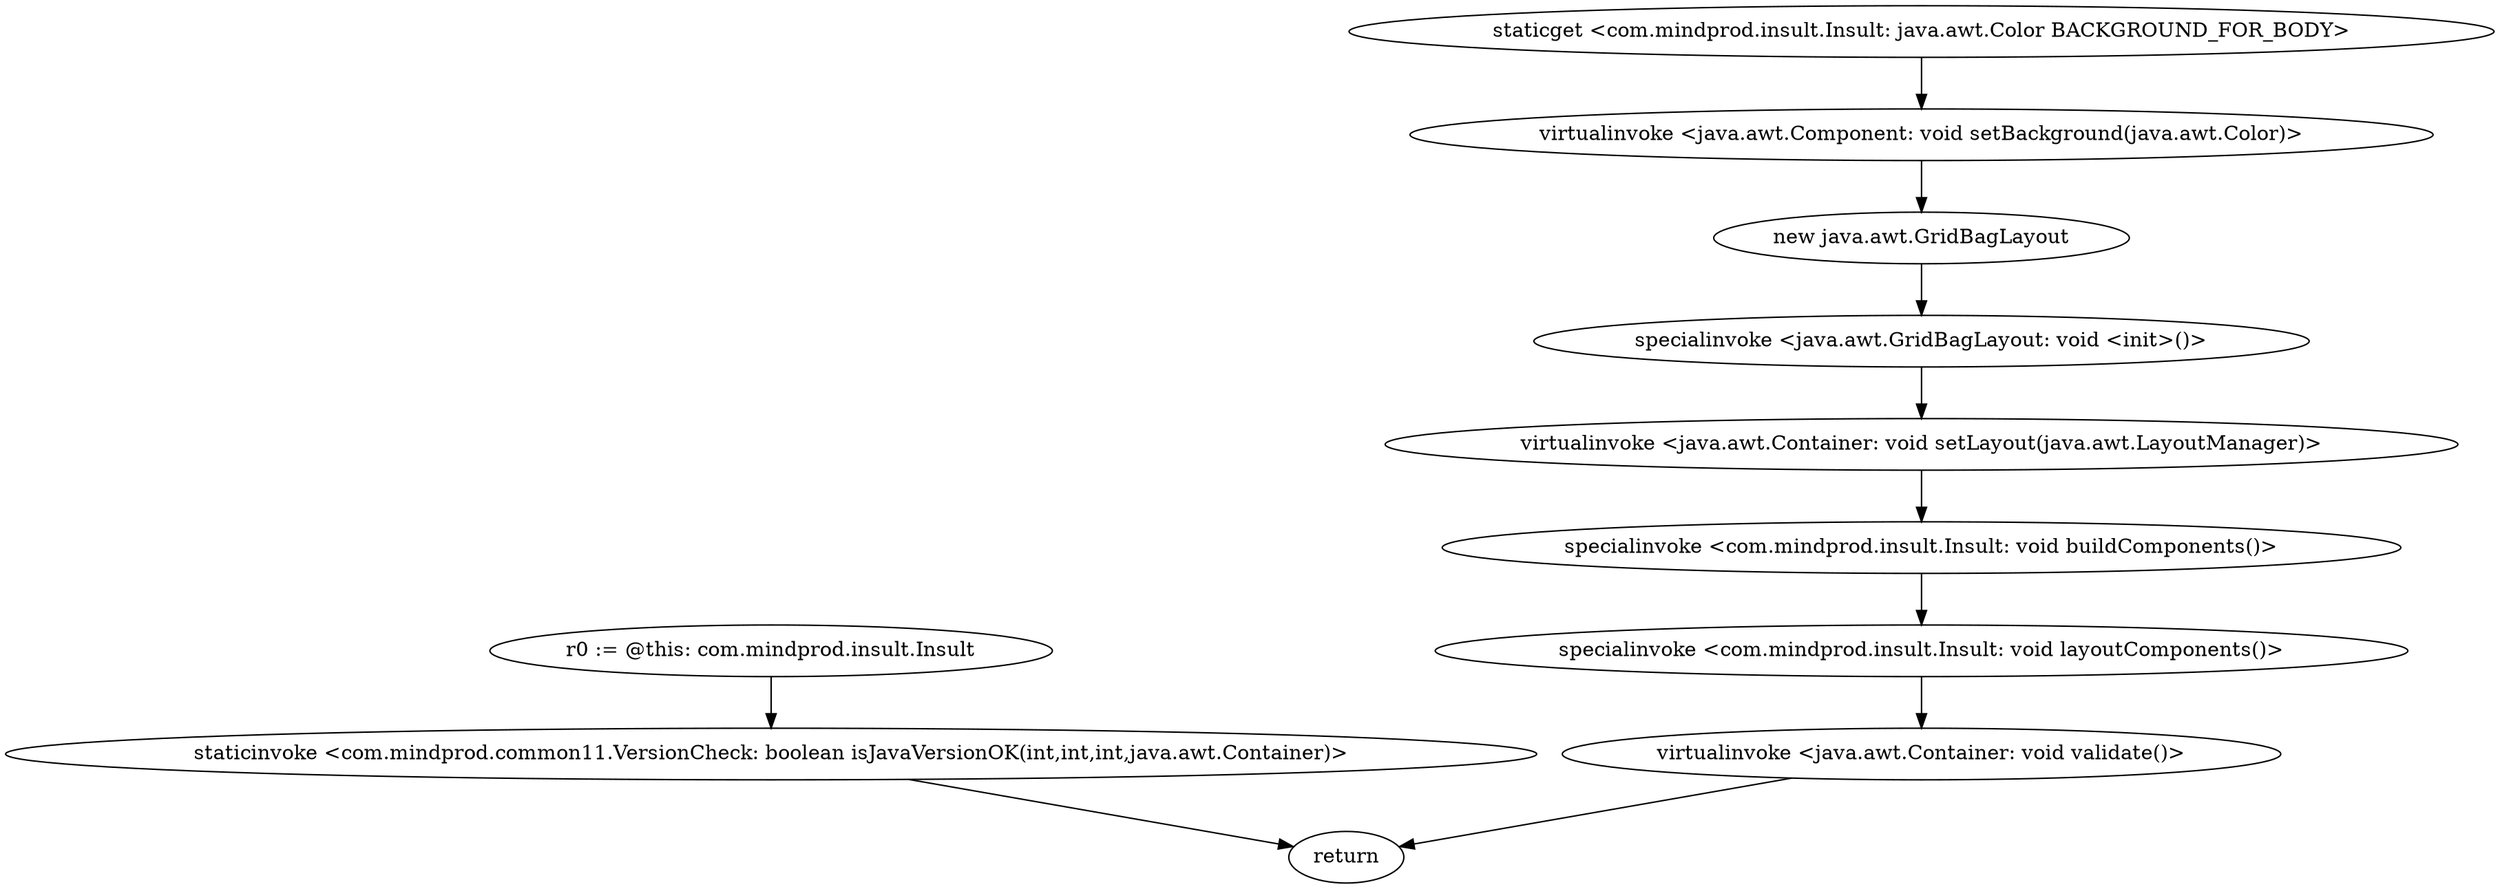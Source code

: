 digraph "" {
"r0 := @this: com.mindprod.insult.Insult"->"staticinvoke <com.mindprod.common11.VersionCheck: boolean isJavaVersionOK(int,int,int,java.awt.Container)>";
 "staticinvoke <com.mindprod.common11.VersionCheck: boolean isJavaVersionOK(int,int,int,java.awt.Container)>"->"return";
"staticget <com.mindprod.insult.Insult: java.awt.Color BACKGROUND_FOR_BODY>";
 "staticget <com.mindprod.insult.Insult: java.awt.Color BACKGROUND_FOR_BODY>"->"virtualinvoke <java.awt.Component: void setBackground(java.awt.Color)>";
 "virtualinvoke <java.awt.Component: void setBackground(java.awt.Color)>"->"new java.awt.GridBagLayout";
 "new java.awt.GridBagLayout"->"specialinvoke <java.awt.GridBagLayout: void <init>()>";
 "specialinvoke <java.awt.GridBagLayout: void <init>()>"->"virtualinvoke <java.awt.Container: void setLayout(java.awt.LayoutManager)>";
 "virtualinvoke <java.awt.Container: void setLayout(java.awt.LayoutManager)>"->"specialinvoke <com.mindprod.insult.Insult: void buildComponents()>";
 "specialinvoke <com.mindprod.insult.Insult: void buildComponents()>"->"specialinvoke <com.mindprod.insult.Insult: void layoutComponents()>";
 "specialinvoke <com.mindprod.insult.Insult: void layoutComponents()>"->"virtualinvoke <java.awt.Container: void validate()>";
 "virtualinvoke <java.awt.Container: void validate()>"->"return";
}
